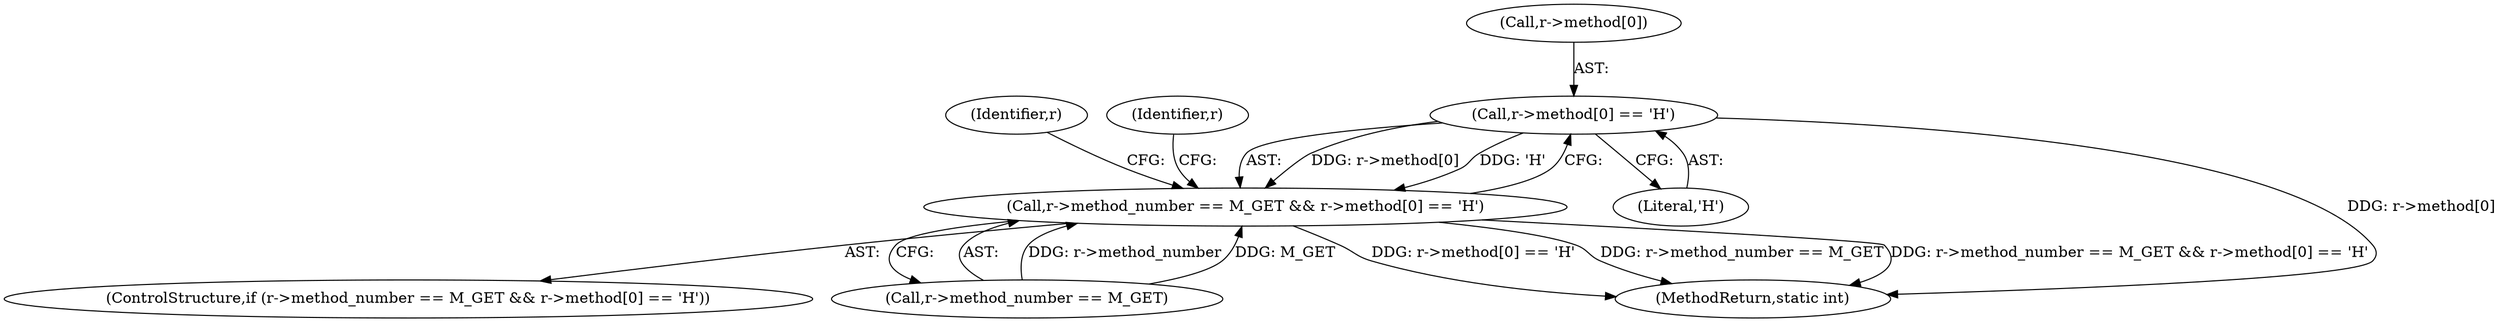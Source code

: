 digraph "0_httpd_6a974059190b8a0c7e499f4ab12fe108127099cb@array" {
"1000326" [label="(Call,r->method[0] == 'H')"];
"1000320" [label="(Call,r->method_number == M_GET && r->method[0] == 'H')"];
"1000336" [label="(Identifier,r)"];
"1000326" [label="(Call,r->method[0] == 'H')"];
"1000340" [label="(Identifier,r)"];
"1000332" [label="(Literal,'H')"];
"1000321" [label="(Call,r->method_number == M_GET)"];
"1000319" [label="(ControlStructure,if (r->method_number == M_GET && r->method[0] == 'H'))"];
"1000320" [label="(Call,r->method_number == M_GET && r->method[0] == 'H')"];
"1000635" [label="(MethodReturn,static int)"];
"1000327" [label="(Call,r->method[0])"];
"1000326" -> "1000320"  [label="AST: "];
"1000326" -> "1000332"  [label="CFG: "];
"1000327" -> "1000326"  [label="AST: "];
"1000332" -> "1000326"  [label="AST: "];
"1000320" -> "1000326"  [label="CFG: "];
"1000326" -> "1000635"  [label="DDG: r->method[0]"];
"1000326" -> "1000320"  [label="DDG: r->method[0]"];
"1000326" -> "1000320"  [label="DDG: 'H'"];
"1000320" -> "1000319"  [label="AST: "];
"1000320" -> "1000321"  [label="CFG: "];
"1000321" -> "1000320"  [label="AST: "];
"1000336" -> "1000320"  [label="CFG: "];
"1000340" -> "1000320"  [label="CFG: "];
"1000320" -> "1000635"  [label="DDG: r->method[0] == 'H'"];
"1000320" -> "1000635"  [label="DDG: r->method_number == M_GET"];
"1000320" -> "1000635"  [label="DDG: r->method_number == M_GET && r->method[0] == 'H'"];
"1000321" -> "1000320"  [label="DDG: r->method_number"];
"1000321" -> "1000320"  [label="DDG: M_GET"];
}
